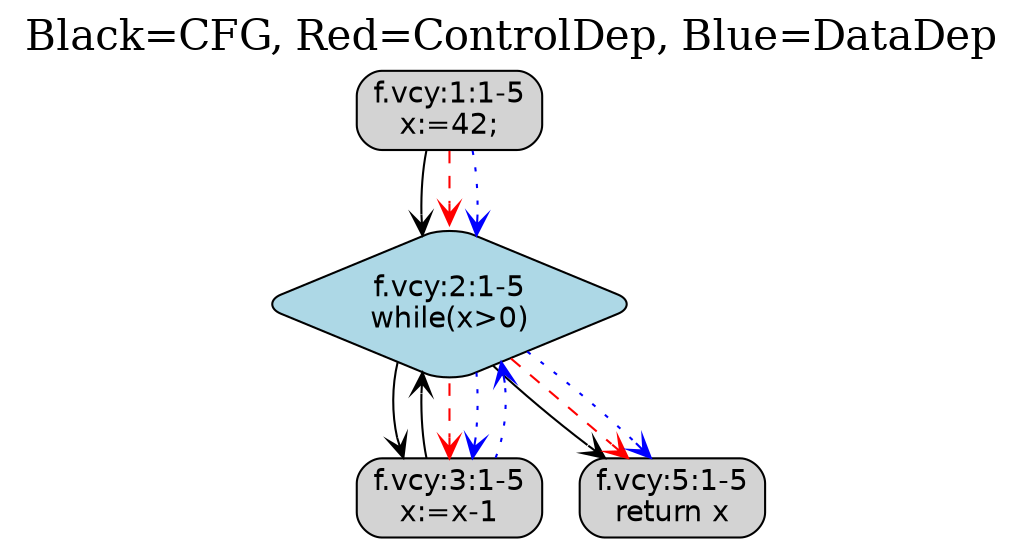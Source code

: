 digraph G {
    // Graph style
    graph [rankdir="TB", fontsize=20, label="Black=CFG, Red=ControlDep, Blue=DataDep", labelloc=t]
    
    // Node styles
    node [shape=box, style="rounded,filled", fontname="Helvetica"]
    
    // Edge styles
    edge [arrowhead=vee, arrowsize=1, fontname="Helvetica"]
    
    // Nodes
    "f.vcy:1:1-5" [label="f.vcy:1:1-5\nx:=42;", fillcolor="#d3d3d3"]
    "f.vcy:2:1-5" [label="f.vcy:2:1-5\nwhile(x>0)", shape=diamond, fillcolor="#add8e6"]
    "f.vcy:3:1-5" [label="f.vcy:3:1-5\nx:=x-1", fillcolor="#d3d3d3"]
    "f.vcy:5:1-5" [label="f.vcy:5:1-5\nreturn x", fillcolor="#d3d3d3"]
    
    // Edges
    "f.vcy:1:1-5" -> "f.vcy:2:1-5"
    "f.vcy:2:1-5" -> "f.vcy:3:1-5"
    "f.vcy:3:1-5" -> "f.vcy:2:1-5"
    "f.vcy:2:1-5" -> "f.vcy:5:1-5"

    // Control-Dep edges
    "f.vcy:1:1-5" -> "f.vcy:2:1-5" [color="red", style="dashed"]
    "f.vcy:2:1-5" -> "f.vcy:3:1-5" [color="red", style="dashed"]
    "f.vcy:2:1-5" -> "f.vcy:5:1-5" [color="red", style="dashed"]

    // Data-Dep edges
    "f.vcy:1:1-5" -> "f.vcy:2:1-5" [color="blue", style="dotted"]
    "f.vcy:2:1-5" -> "f.vcy:3:1-5" [color="blue", style="dotted"]
    "f.vcy:2:1-5" -> "f.vcy:5:1-5" [color="blue", style="dotted"]
    "f.vcy:3:1-5" -> "f.vcy:2:1-5" [color="blue", style="dotted"]
}
